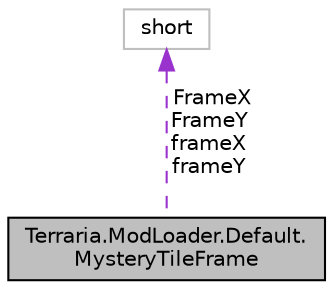 digraph "Terraria.ModLoader.Default.MysteryTileFrame"
{
  edge [fontname="Helvetica",fontsize="10",labelfontname="Helvetica",labelfontsize="10"];
  node [fontname="Helvetica",fontsize="10",shape=record];
  Node1 [label="Terraria.ModLoader.Default.\lMysteryTileFrame",height=0.2,width=0.4,color="black", fillcolor="grey75", style="filled", fontcolor="black"];
  Node2 -> Node1 [dir="back",color="darkorchid3",fontsize="10",style="dashed",label=" FrameX\nFrameY\nframeX\nframeY" ,fontname="Helvetica"];
  Node2 [label="short",height=0.2,width=0.4,color="grey75", fillcolor="white", style="filled"];
}
